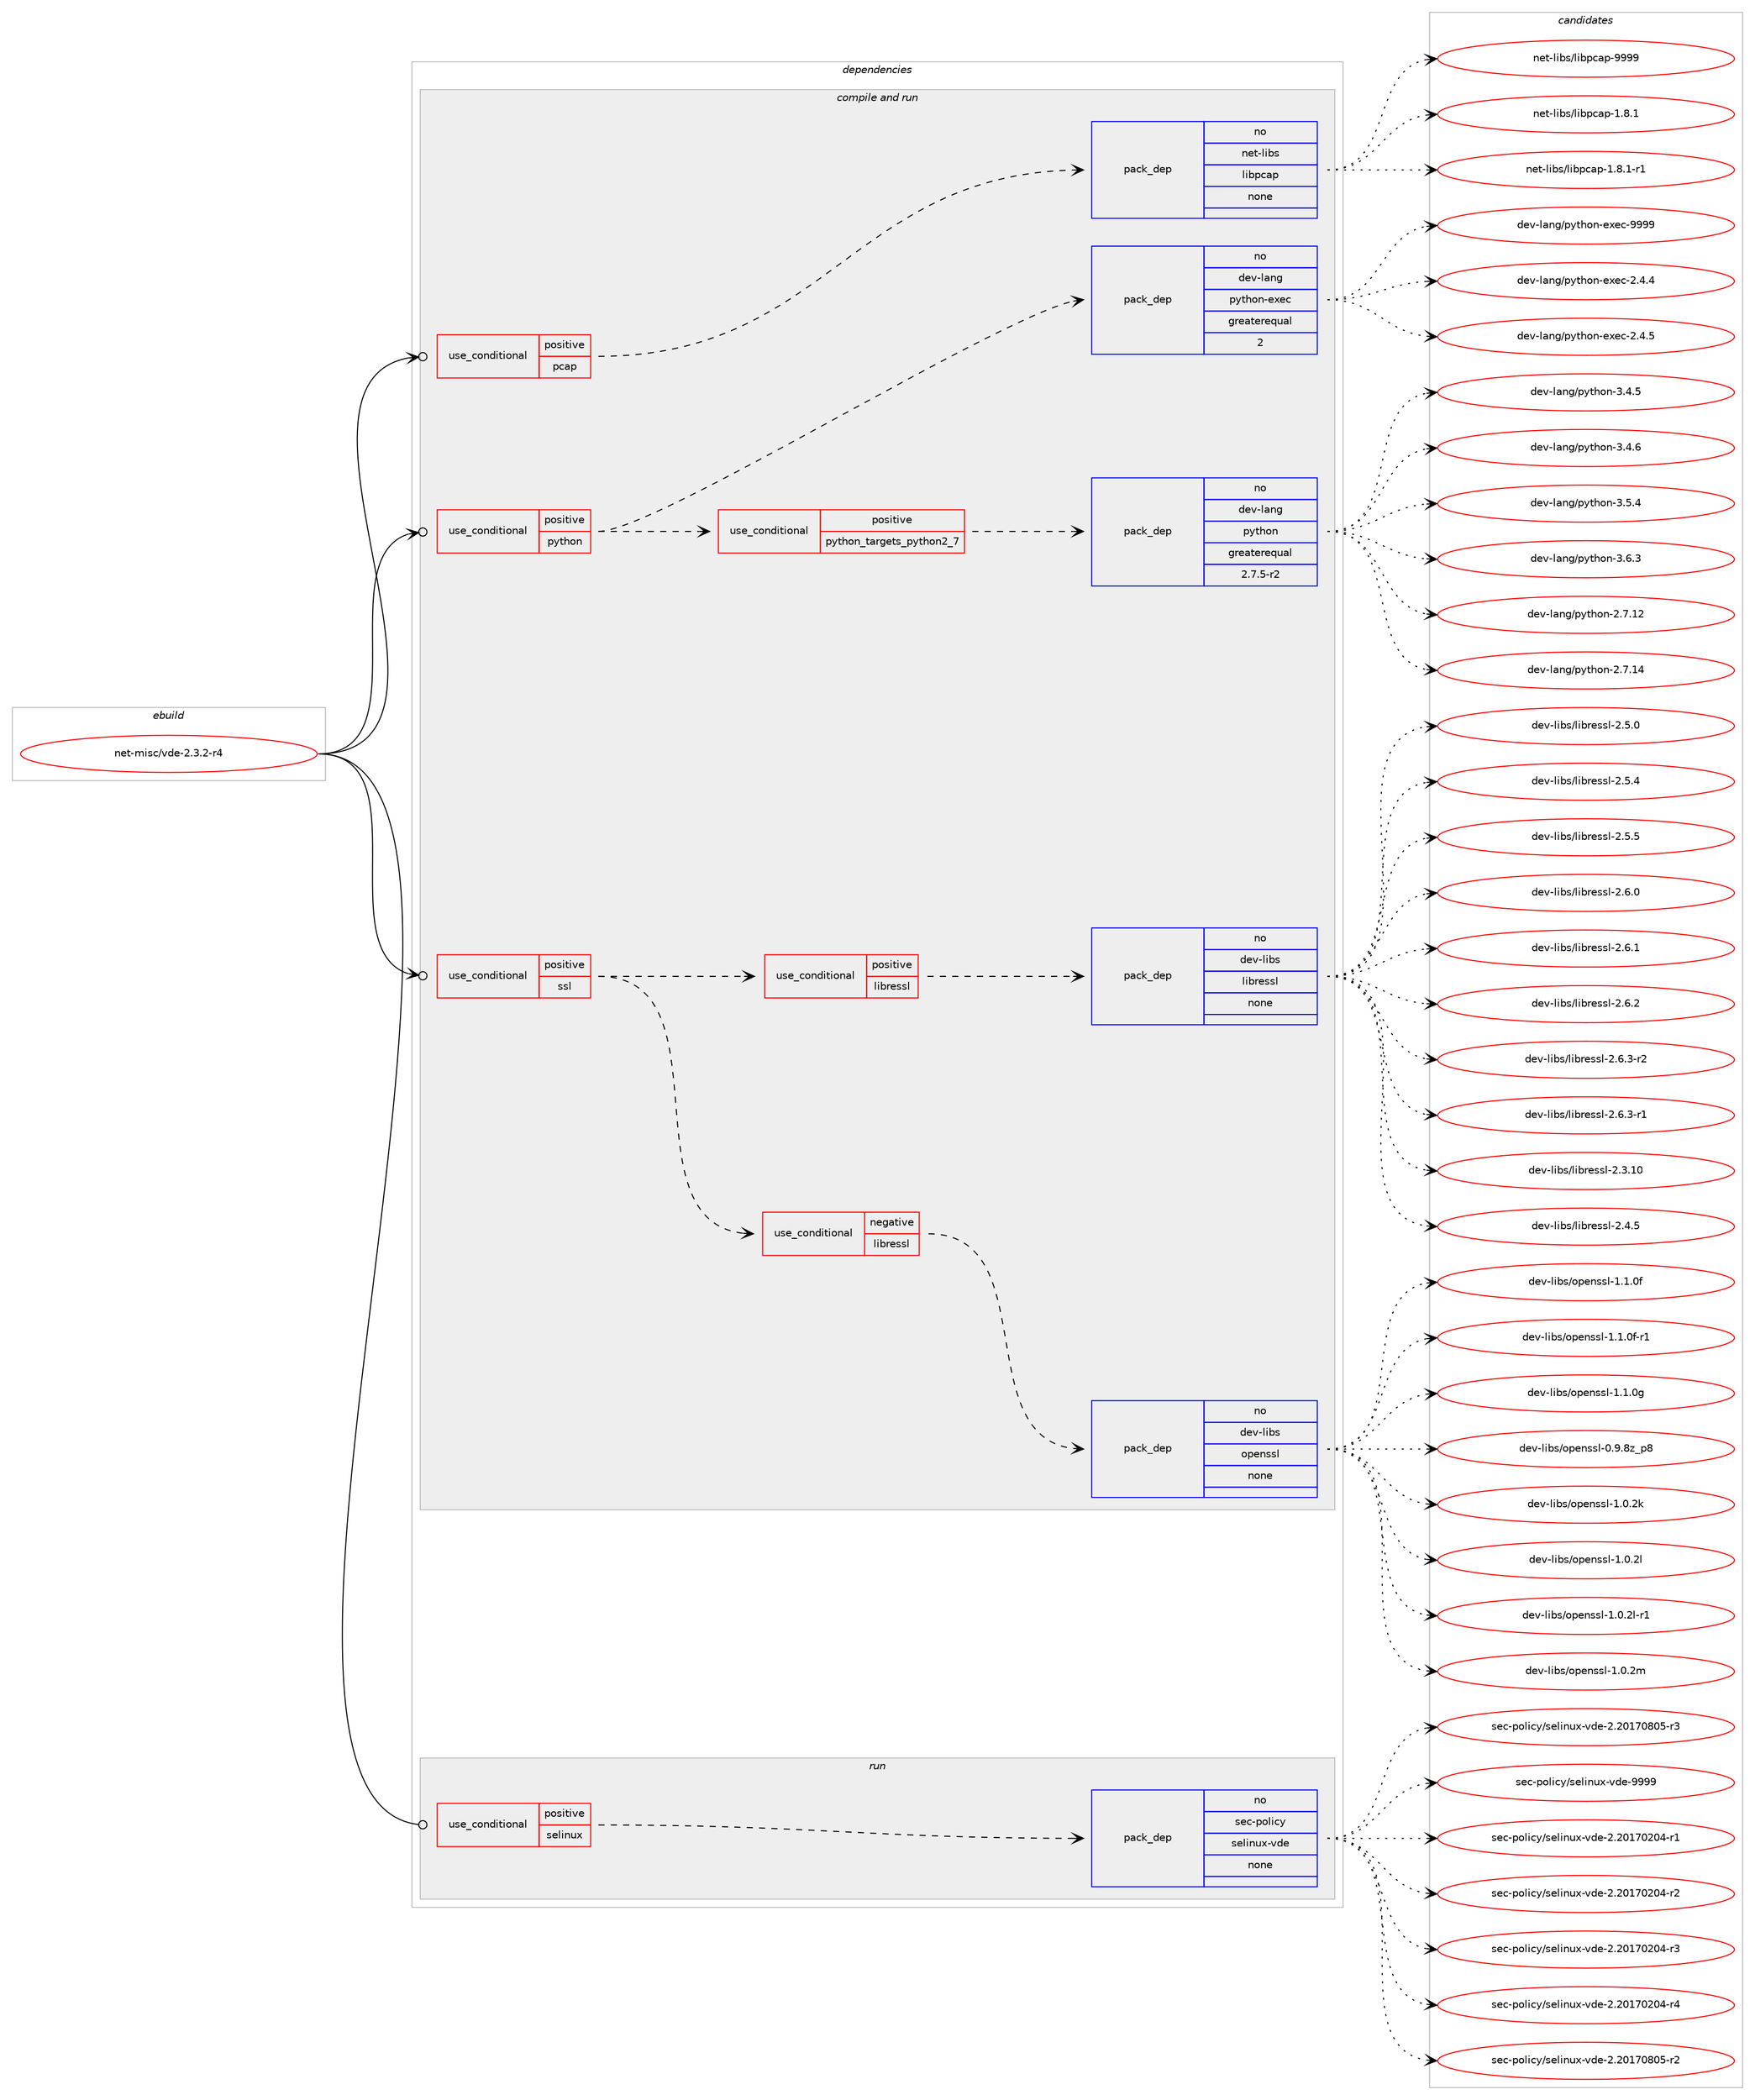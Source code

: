 digraph prolog {

# *************
# Graph options
# *************

newrank=true;
concentrate=true;
compound=true;
graph [rankdir=LR,fontname=Helvetica,fontsize=10,ranksep=1.5];#, ranksep=2.5, nodesep=0.2];
edge  [arrowhead=vee];
node  [fontname=Helvetica,fontsize=10];

# **********
# The ebuild
# **********

subgraph cluster_leftcol {
color=gray;
rank=same;
label=<<i>ebuild</i>>;
id [label="net-misc/vde-2.3.2-r4", color=red, width=4, href="../net-misc/vde-2.3.2-r4.svg"];
}

# ****************
# The dependencies
# ****************

subgraph cluster_midcol {
color=gray;
label=<<i>dependencies</i>>;
subgraph cluster_compile {
fillcolor="#eeeeee";
style=filled;
label=<<i>compile</i>>;
}
subgraph cluster_compileandrun {
fillcolor="#eeeeee";
style=filled;
label=<<i>compile and run</i>>;
subgraph cond419 {
dependency1422 [label=<<TABLE BORDER="0" CELLBORDER="1" CELLSPACING="0" CELLPADDING="4"><TR><TD ROWSPAN="3" CELLPADDING="10">use_conditional</TD></TR><TR><TD>positive</TD></TR><TR><TD>pcap</TD></TR></TABLE>>, shape=none, color=red];
subgraph pack987 {
dependency1423 [label=<<TABLE BORDER="0" CELLBORDER="1" CELLSPACING="0" CELLPADDING="4" WIDTH="220"><TR><TD ROWSPAN="6" CELLPADDING="30">pack_dep</TD></TR><TR><TD WIDTH="110">no</TD></TR><TR><TD>net-libs</TD></TR><TR><TD>libpcap</TD></TR><TR><TD>none</TD></TR><TR><TD></TD></TR></TABLE>>, shape=none, color=blue];
}
dependency1422:e -> dependency1423:w [weight=20,style="dashed",arrowhead="vee"];
}
id:e -> dependency1422:w [weight=20,style="solid",arrowhead="odotvee"];
subgraph cond420 {
dependency1424 [label=<<TABLE BORDER="0" CELLBORDER="1" CELLSPACING="0" CELLPADDING="4"><TR><TD ROWSPAN="3" CELLPADDING="10">use_conditional</TD></TR><TR><TD>positive</TD></TR><TR><TD>python</TD></TR></TABLE>>, shape=none, color=red];
subgraph cond421 {
dependency1425 [label=<<TABLE BORDER="0" CELLBORDER="1" CELLSPACING="0" CELLPADDING="4"><TR><TD ROWSPAN="3" CELLPADDING="10">use_conditional</TD></TR><TR><TD>positive</TD></TR><TR><TD>python_targets_python2_7</TD></TR></TABLE>>, shape=none, color=red];
subgraph pack988 {
dependency1426 [label=<<TABLE BORDER="0" CELLBORDER="1" CELLSPACING="0" CELLPADDING="4" WIDTH="220"><TR><TD ROWSPAN="6" CELLPADDING="30">pack_dep</TD></TR><TR><TD WIDTH="110">no</TD></TR><TR><TD>dev-lang</TD></TR><TR><TD>python</TD></TR><TR><TD>greaterequal</TD></TR><TR><TD>2.7.5-r2</TD></TR></TABLE>>, shape=none, color=blue];
}
dependency1425:e -> dependency1426:w [weight=20,style="dashed",arrowhead="vee"];
}
dependency1424:e -> dependency1425:w [weight=20,style="dashed",arrowhead="vee"];
subgraph pack989 {
dependency1427 [label=<<TABLE BORDER="0" CELLBORDER="1" CELLSPACING="0" CELLPADDING="4" WIDTH="220"><TR><TD ROWSPAN="6" CELLPADDING="30">pack_dep</TD></TR><TR><TD WIDTH="110">no</TD></TR><TR><TD>dev-lang</TD></TR><TR><TD>python-exec</TD></TR><TR><TD>greaterequal</TD></TR><TR><TD>2</TD></TR></TABLE>>, shape=none, color=blue];
}
dependency1424:e -> dependency1427:w [weight=20,style="dashed",arrowhead="vee"];
}
id:e -> dependency1424:w [weight=20,style="solid",arrowhead="odotvee"];
subgraph cond422 {
dependency1428 [label=<<TABLE BORDER="0" CELLBORDER="1" CELLSPACING="0" CELLPADDING="4"><TR><TD ROWSPAN="3" CELLPADDING="10">use_conditional</TD></TR><TR><TD>positive</TD></TR><TR><TD>ssl</TD></TR></TABLE>>, shape=none, color=red];
subgraph cond423 {
dependency1429 [label=<<TABLE BORDER="0" CELLBORDER="1" CELLSPACING="0" CELLPADDING="4"><TR><TD ROWSPAN="3" CELLPADDING="10">use_conditional</TD></TR><TR><TD>negative</TD></TR><TR><TD>libressl</TD></TR></TABLE>>, shape=none, color=red];
subgraph pack990 {
dependency1430 [label=<<TABLE BORDER="0" CELLBORDER="1" CELLSPACING="0" CELLPADDING="4" WIDTH="220"><TR><TD ROWSPAN="6" CELLPADDING="30">pack_dep</TD></TR><TR><TD WIDTH="110">no</TD></TR><TR><TD>dev-libs</TD></TR><TR><TD>openssl</TD></TR><TR><TD>none</TD></TR><TR><TD></TD></TR></TABLE>>, shape=none, color=blue];
}
dependency1429:e -> dependency1430:w [weight=20,style="dashed",arrowhead="vee"];
}
dependency1428:e -> dependency1429:w [weight=20,style="dashed",arrowhead="vee"];
subgraph cond424 {
dependency1431 [label=<<TABLE BORDER="0" CELLBORDER="1" CELLSPACING="0" CELLPADDING="4"><TR><TD ROWSPAN="3" CELLPADDING="10">use_conditional</TD></TR><TR><TD>positive</TD></TR><TR><TD>libressl</TD></TR></TABLE>>, shape=none, color=red];
subgraph pack991 {
dependency1432 [label=<<TABLE BORDER="0" CELLBORDER="1" CELLSPACING="0" CELLPADDING="4" WIDTH="220"><TR><TD ROWSPAN="6" CELLPADDING="30">pack_dep</TD></TR><TR><TD WIDTH="110">no</TD></TR><TR><TD>dev-libs</TD></TR><TR><TD>libressl</TD></TR><TR><TD>none</TD></TR><TR><TD></TD></TR></TABLE>>, shape=none, color=blue];
}
dependency1431:e -> dependency1432:w [weight=20,style="dashed",arrowhead="vee"];
}
dependency1428:e -> dependency1431:w [weight=20,style="dashed",arrowhead="vee"];
}
id:e -> dependency1428:w [weight=20,style="solid",arrowhead="odotvee"];
}
subgraph cluster_run {
fillcolor="#eeeeee";
style=filled;
label=<<i>run</i>>;
subgraph cond425 {
dependency1433 [label=<<TABLE BORDER="0" CELLBORDER="1" CELLSPACING="0" CELLPADDING="4"><TR><TD ROWSPAN="3" CELLPADDING="10">use_conditional</TD></TR><TR><TD>positive</TD></TR><TR><TD>selinux</TD></TR></TABLE>>, shape=none, color=red];
subgraph pack992 {
dependency1434 [label=<<TABLE BORDER="0" CELLBORDER="1" CELLSPACING="0" CELLPADDING="4" WIDTH="220"><TR><TD ROWSPAN="6" CELLPADDING="30">pack_dep</TD></TR><TR><TD WIDTH="110">no</TD></TR><TR><TD>sec-policy</TD></TR><TR><TD>selinux-vde</TD></TR><TR><TD>none</TD></TR><TR><TD></TD></TR></TABLE>>, shape=none, color=blue];
}
dependency1433:e -> dependency1434:w [weight=20,style="dashed",arrowhead="vee"];
}
id:e -> dependency1433:w [weight=20,style="solid",arrowhead="odot"];
}
}

# **************
# The candidates
# **************

subgraph cluster_choices {
rank=same;
color=gray;
label=<<i>candidates</i>>;

subgraph choice987 {
color=black;
nodesep=1;
choice110101116451081059811547108105981129997112454946564649 [label="net-libs/libpcap-1.8.1", color=red, width=4,href="../net-libs/libpcap-1.8.1.svg"];
choice1101011164510810598115471081059811299971124549465646494511449 [label="net-libs/libpcap-1.8.1-r1", color=red, width=4,href="../net-libs/libpcap-1.8.1-r1.svg"];
choice1101011164510810598115471081059811299971124557575757 [label="net-libs/libpcap-9999", color=red, width=4,href="../net-libs/libpcap-9999.svg"];
dependency1423:e -> choice110101116451081059811547108105981129997112454946564649:w [style=dotted,weight="100"];
dependency1423:e -> choice1101011164510810598115471081059811299971124549465646494511449:w [style=dotted,weight="100"];
dependency1423:e -> choice1101011164510810598115471081059811299971124557575757:w [style=dotted,weight="100"];
}
subgraph choice988 {
color=black;
nodesep=1;
choice10010111845108971101034711212111610411111045504655464950 [label="dev-lang/python-2.7.12", color=red, width=4,href="../dev-lang/python-2.7.12.svg"];
choice10010111845108971101034711212111610411111045504655464952 [label="dev-lang/python-2.7.14", color=red, width=4,href="../dev-lang/python-2.7.14.svg"];
choice100101118451089711010347112121116104111110455146524653 [label="dev-lang/python-3.4.5", color=red, width=4,href="../dev-lang/python-3.4.5.svg"];
choice100101118451089711010347112121116104111110455146524654 [label="dev-lang/python-3.4.6", color=red, width=4,href="../dev-lang/python-3.4.6.svg"];
choice100101118451089711010347112121116104111110455146534652 [label="dev-lang/python-3.5.4", color=red, width=4,href="../dev-lang/python-3.5.4.svg"];
choice100101118451089711010347112121116104111110455146544651 [label="dev-lang/python-3.6.3", color=red, width=4,href="../dev-lang/python-3.6.3.svg"];
dependency1426:e -> choice10010111845108971101034711212111610411111045504655464950:w [style=dotted,weight="100"];
dependency1426:e -> choice10010111845108971101034711212111610411111045504655464952:w [style=dotted,weight="100"];
dependency1426:e -> choice100101118451089711010347112121116104111110455146524653:w [style=dotted,weight="100"];
dependency1426:e -> choice100101118451089711010347112121116104111110455146524654:w [style=dotted,weight="100"];
dependency1426:e -> choice100101118451089711010347112121116104111110455146534652:w [style=dotted,weight="100"];
dependency1426:e -> choice100101118451089711010347112121116104111110455146544651:w [style=dotted,weight="100"];
}
subgraph choice989 {
color=black;
nodesep=1;
choice1001011184510897110103471121211161041111104510112010199455046524652 [label="dev-lang/python-exec-2.4.4", color=red, width=4,href="../dev-lang/python-exec-2.4.4.svg"];
choice1001011184510897110103471121211161041111104510112010199455046524653 [label="dev-lang/python-exec-2.4.5", color=red, width=4,href="../dev-lang/python-exec-2.4.5.svg"];
choice10010111845108971101034711212111610411111045101120101994557575757 [label="dev-lang/python-exec-9999", color=red, width=4,href="../dev-lang/python-exec-9999.svg"];
dependency1427:e -> choice1001011184510897110103471121211161041111104510112010199455046524652:w [style=dotted,weight="100"];
dependency1427:e -> choice1001011184510897110103471121211161041111104510112010199455046524653:w [style=dotted,weight="100"];
dependency1427:e -> choice10010111845108971101034711212111610411111045101120101994557575757:w [style=dotted,weight="100"];
}
subgraph choice990 {
color=black;
nodesep=1;
choice1001011184510810598115471111121011101151151084548465746561229511256 [label="dev-libs/openssl-0.9.8z_p8", color=red, width=4,href="../dev-libs/openssl-0.9.8z_p8.svg"];
choice100101118451081059811547111112101110115115108454946484650107 [label="dev-libs/openssl-1.0.2k", color=red, width=4,href="../dev-libs/openssl-1.0.2k.svg"];
choice100101118451081059811547111112101110115115108454946484650108 [label="dev-libs/openssl-1.0.2l", color=red, width=4,href="../dev-libs/openssl-1.0.2l.svg"];
choice1001011184510810598115471111121011101151151084549464846501084511449 [label="dev-libs/openssl-1.0.2l-r1", color=red, width=4,href="../dev-libs/openssl-1.0.2l-r1.svg"];
choice100101118451081059811547111112101110115115108454946484650109 [label="dev-libs/openssl-1.0.2m", color=red, width=4,href="../dev-libs/openssl-1.0.2m.svg"];
choice100101118451081059811547111112101110115115108454946494648102 [label="dev-libs/openssl-1.1.0f", color=red, width=4,href="../dev-libs/openssl-1.1.0f.svg"];
choice1001011184510810598115471111121011101151151084549464946481024511449 [label="dev-libs/openssl-1.1.0f-r1", color=red, width=4,href="../dev-libs/openssl-1.1.0f-r1.svg"];
choice100101118451081059811547111112101110115115108454946494648103 [label="dev-libs/openssl-1.1.0g", color=red, width=4,href="../dev-libs/openssl-1.1.0g.svg"];
dependency1430:e -> choice1001011184510810598115471111121011101151151084548465746561229511256:w [style=dotted,weight="100"];
dependency1430:e -> choice100101118451081059811547111112101110115115108454946484650107:w [style=dotted,weight="100"];
dependency1430:e -> choice100101118451081059811547111112101110115115108454946484650108:w [style=dotted,weight="100"];
dependency1430:e -> choice1001011184510810598115471111121011101151151084549464846501084511449:w [style=dotted,weight="100"];
dependency1430:e -> choice100101118451081059811547111112101110115115108454946484650109:w [style=dotted,weight="100"];
dependency1430:e -> choice100101118451081059811547111112101110115115108454946494648102:w [style=dotted,weight="100"];
dependency1430:e -> choice1001011184510810598115471111121011101151151084549464946481024511449:w [style=dotted,weight="100"];
dependency1430:e -> choice100101118451081059811547111112101110115115108454946494648103:w [style=dotted,weight="100"];
}
subgraph choice991 {
color=black;
nodesep=1;
choice100101118451081059811547108105981141011151151084550465446514511449 [label="dev-libs/libressl-2.6.3-r1", color=red, width=4,href="../dev-libs/libressl-2.6.3-r1.svg"];
choice1001011184510810598115471081059811410111511510845504651464948 [label="dev-libs/libressl-2.3.10", color=red, width=4,href="../dev-libs/libressl-2.3.10.svg"];
choice10010111845108105981154710810598114101115115108455046524653 [label="dev-libs/libressl-2.4.5", color=red, width=4,href="../dev-libs/libressl-2.4.5.svg"];
choice10010111845108105981154710810598114101115115108455046534648 [label="dev-libs/libressl-2.5.0", color=red, width=4,href="../dev-libs/libressl-2.5.0.svg"];
choice10010111845108105981154710810598114101115115108455046534652 [label="dev-libs/libressl-2.5.4", color=red, width=4,href="../dev-libs/libressl-2.5.4.svg"];
choice10010111845108105981154710810598114101115115108455046534653 [label="dev-libs/libressl-2.5.5", color=red, width=4,href="../dev-libs/libressl-2.5.5.svg"];
choice10010111845108105981154710810598114101115115108455046544648 [label="dev-libs/libressl-2.6.0", color=red, width=4,href="../dev-libs/libressl-2.6.0.svg"];
choice10010111845108105981154710810598114101115115108455046544649 [label="dev-libs/libressl-2.6.1", color=red, width=4,href="../dev-libs/libressl-2.6.1.svg"];
choice10010111845108105981154710810598114101115115108455046544650 [label="dev-libs/libressl-2.6.2", color=red, width=4,href="../dev-libs/libressl-2.6.2.svg"];
choice100101118451081059811547108105981141011151151084550465446514511450 [label="dev-libs/libressl-2.6.3-r2", color=red, width=4,href="../dev-libs/libressl-2.6.3-r2.svg"];
dependency1432:e -> choice100101118451081059811547108105981141011151151084550465446514511449:w [style=dotted,weight="100"];
dependency1432:e -> choice1001011184510810598115471081059811410111511510845504651464948:w [style=dotted,weight="100"];
dependency1432:e -> choice10010111845108105981154710810598114101115115108455046524653:w [style=dotted,weight="100"];
dependency1432:e -> choice10010111845108105981154710810598114101115115108455046534648:w [style=dotted,weight="100"];
dependency1432:e -> choice10010111845108105981154710810598114101115115108455046534652:w [style=dotted,weight="100"];
dependency1432:e -> choice10010111845108105981154710810598114101115115108455046534653:w [style=dotted,weight="100"];
dependency1432:e -> choice10010111845108105981154710810598114101115115108455046544648:w [style=dotted,weight="100"];
dependency1432:e -> choice10010111845108105981154710810598114101115115108455046544649:w [style=dotted,weight="100"];
dependency1432:e -> choice10010111845108105981154710810598114101115115108455046544650:w [style=dotted,weight="100"];
dependency1432:e -> choice100101118451081059811547108105981141011151151084550465446514511450:w [style=dotted,weight="100"];
}
subgraph choice992 {
color=black;
nodesep=1;
choice115101994511211110810599121471151011081051101171204511810010145504650484955485048524511449 [label="sec-policy/selinux-vde-2.20170204-r1", color=red, width=4,href="../sec-policy/selinux-vde-2.20170204-r1.svg"];
choice115101994511211110810599121471151011081051101171204511810010145504650484955485048524511450 [label="sec-policy/selinux-vde-2.20170204-r2", color=red, width=4,href="../sec-policy/selinux-vde-2.20170204-r2.svg"];
choice115101994511211110810599121471151011081051101171204511810010145504650484955485048524511451 [label="sec-policy/selinux-vde-2.20170204-r3", color=red, width=4,href="../sec-policy/selinux-vde-2.20170204-r3.svg"];
choice115101994511211110810599121471151011081051101171204511810010145504650484955485048524511452 [label="sec-policy/selinux-vde-2.20170204-r4", color=red, width=4,href="../sec-policy/selinux-vde-2.20170204-r4.svg"];
choice115101994511211110810599121471151011081051101171204511810010145504650484955485648534511450 [label="sec-policy/selinux-vde-2.20170805-r2", color=red, width=4,href="../sec-policy/selinux-vde-2.20170805-r2.svg"];
choice115101994511211110810599121471151011081051101171204511810010145504650484955485648534511451 [label="sec-policy/selinux-vde-2.20170805-r3", color=red, width=4,href="../sec-policy/selinux-vde-2.20170805-r3.svg"];
choice11510199451121111081059912147115101108105110117120451181001014557575757 [label="sec-policy/selinux-vde-9999", color=red, width=4,href="../sec-policy/selinux-vde-9999.svg"];
dependency1434:e -> choice115101994511211110810599121471151011081051101171204511810010145504650484955485048524511449:w [style=dotted,weight="100"];
dependency1434:e -> choice115101994511211110810599121471151011081051101171204511810010145504650484955485048524511450:w [style=dotted,weight="100"];
dependency1434:e -> choice115101994511211110810599121471151011081051101171204511810010145504650484955485048524511451:w [style=dotted,weight="100"];
dependency1434:e -> choice115101994511211110810599121471151011081051101171204511810010145504650484955485048524511452:w [style=dotted,weight="100"];
dependency1434:e -> choice115101994511211110810599121471151011081051101171204511810010145504650484955485648534511450:w [style=dotted,weight="100"];
dependency1434:e -> choice115101994511211110810599121471151011081051101171204511810010145504650484955485648534511451:w [style=dotted,weight="100"];
dependency1434:e -> choice11510199451121111081059912147115101108105110117120451181001014557575757:w [style=dotted,weight="100"];
}
}

}
